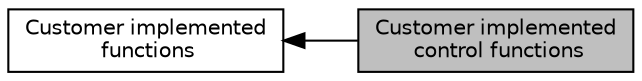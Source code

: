 digraph "Customer implemented control functions"
{
  edge [fontname="Helvetica",fontsize="10",labelfontname="Helvetica",labelfontsize="10"];
  node [fontname="Helvetica",fontsize="10",shape=record];
  rankdir=LR;
  Node0 [label="Customer implemented\l control functions",height=0.2,width=0.4,color="black", fillcolor="grey75", style="filled", fontcolor="black"];
  Node1 [label="Customer implemented\l functions",height=0.2,width=0.4,color="black", fillcolor="white", style="filled",URL="$group___p_r_o_s_l_i_c___c_u_s_t_o_m_e_r___a_p_i_s.html"];
  Node1->Node0 [shape=plaintext, dir="back", style="solid"];
}
